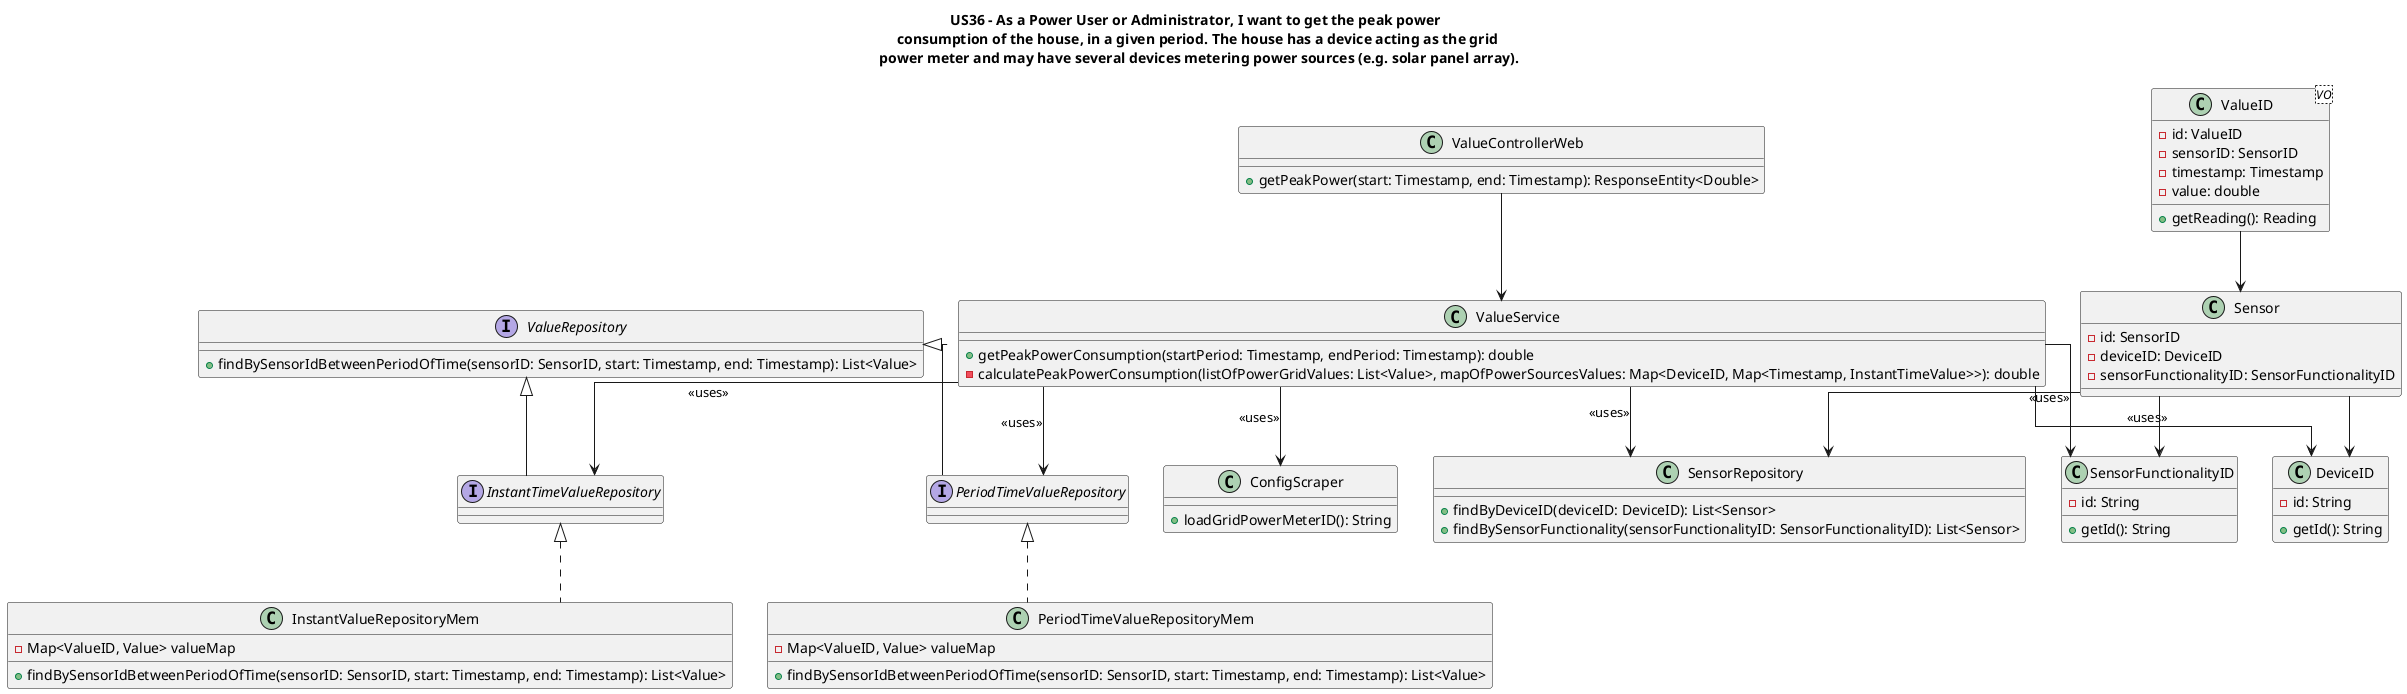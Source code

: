 @startuml

skinparam linetype ortho

title US36 - As a Power User or Administrator, I want to get the peak power \n consumption of the house, in a given period. The house has a device acting as the grid \n power meter and may have several devices metering power sources (e.g. solar panel array).

interface ValueRepository {
    +findBySensorIdBetweenPeriodOfTime(sensorID: SensorID, start: Timestamp, end: Timestamp): List<Value>
}

interface InstantTimeValueRepository extends ValueRepository {
}

interface PeriodTimeValueRepository extends ValueRepository {
}

class InstantValueRepositoryMem implements InstantTimeValueRepository {
    - Map<ValueID, Value> valueMap
    +findBySensorIdBetweenPeriodOfTime(sensorID: SensorID, start: Timestamp, end: Timestamp): List<Value>
}

class PeriodTimeValueRepositoryMem implements PeriodTimeValueRepository {
    - Map<ValueID, Value> valueMap
    +findBySensorIdBetweenPeriodOfTime(sensorID: SensorID, start: Timestamp, end: Timestamp): List<Value>
}

class ValueControllerWeb {
    + getPeakPower(start: Timestamp, end: Timestamp): ResponseEntity<Double>
}

class ValueService {
    + getPeakPowerConsumption(startPeriod: Timestamp, endPeriod: Timestamp): double
    - calculatePeakPowerConsumption(listOfPowerGridValues: List<Value>, mapOfPowerSourcesValues: Map<DeviceID, Map<Timestamp, InstantTimeValue>>): double
}

class SensorRepository {
    + findByDeviceID(deviceID: DeviceID): List<Sensor>
    + findBySensorFunctionality(sensorFunctionalityID: SensorFunctionalityID): List<Sensor>
}

class ValueID <VO> {
    - id: ValueID
    - sensorID: SensorID
    - timestamp: Timestamp
    - value: double
    + getReading(): Reading
}

class Sensor {
    - id: SensorID
    - deviceID: DeviceID
    - sensorFunctionalityID: SensorFunctionalityID
}

class ConfigScraper {
    + loadGridPowerMeterID(): String
}

class SensorFunctionalityID {
    - id: String
    + getId(): String
}

class DeviceID {
    - id: String
    + getId(): String
}

ValueControllerWeb --> ValueService
ValueService --> SensorRepository : <<uses>>
ValueService --> PeriodTimeValueRepository : <<uses>>
ValueService --> InstantTimeValueRepository : <<uses>>
ValueService --> ConfigScraper : <<uses>>
ValueService --> DeviceID : <<uses>>
ValueService --> SensorFunctionalityID : <<uses>>

ValueID --> Sensor

Sensor --> DeviceID
Sensor --> SensorFunctionalityID
Sensor --> SensorRepository

@enduml
